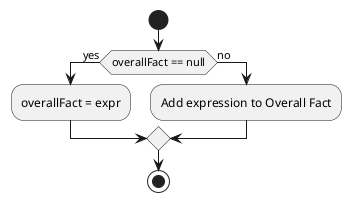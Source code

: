 @startuml
start
if(overallFact == null) then (yes)
:overallFact = expr;
else(no)
:Add expression to Overall Fact;
endif
stop
@enduml